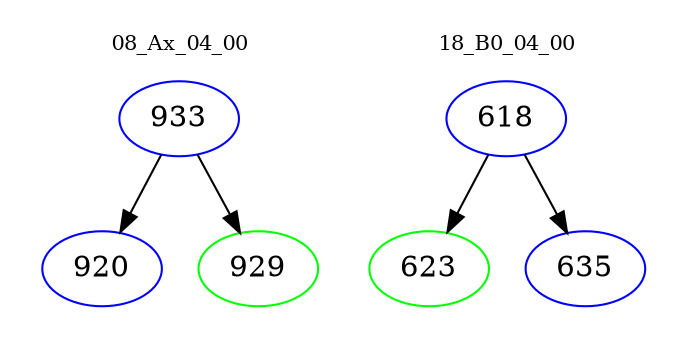 digraph{
subgraph cluster_0 {
color = white
label = "08_Ax_04_00";
fontsize=10;
T0_933 [label="933", color="blue"]
T0_933 -> T0_920 [color="black"]
T0_920 [label="920", color="blue"]
T0_933 -> T0_929 [color="black"]
T0_929 [label="929", color="green"]
}
subgraph cluster_1 {
color = white
label = "18_B0_04_00";
fontsize=10;
T1_618 [label="618", color="blue"]
T1_618 -> T1_623 [color="black"]
T1_623 [label="623", color="green"]
T1_618 -> T1_635 [color="black"]
T1_635 [label="635", color="blue"]
}
}
